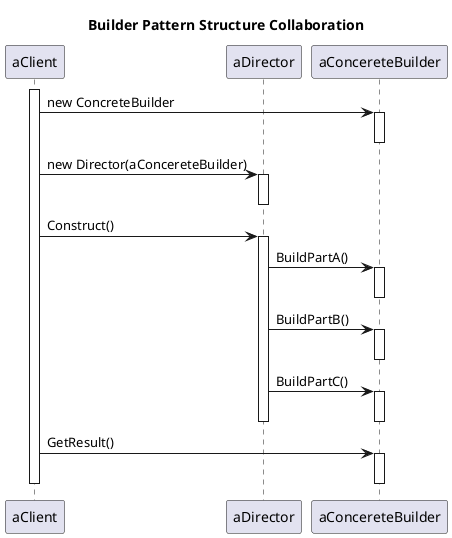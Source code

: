 @startuml

title Builder Pattern Structure Collaboration

participant aClient as CLI
participant aDirector as DIR
participant aConcereteBuilder as CB

activate CLI
CLI -> CB : new ConcreteBuilder
activate CB
deactivate CB

CLI -> DIR : new Director(aConcereteBuilder)
activate DIR
deactivate DIR

CLI -> DIR : Construct()
activate DIR

DIR -> CB : BuildPartA()
activate CB
deactivate CB

DIR -> CB : BuildPartB()
activate CB
deactivate CB

DIR -> CB : BuildPartC()
activate CB
deactivate CB

deactivate DIR

CLI -> CB : GetResult()
activate CB
deactivate CB

deactivate CLI

@enduml
